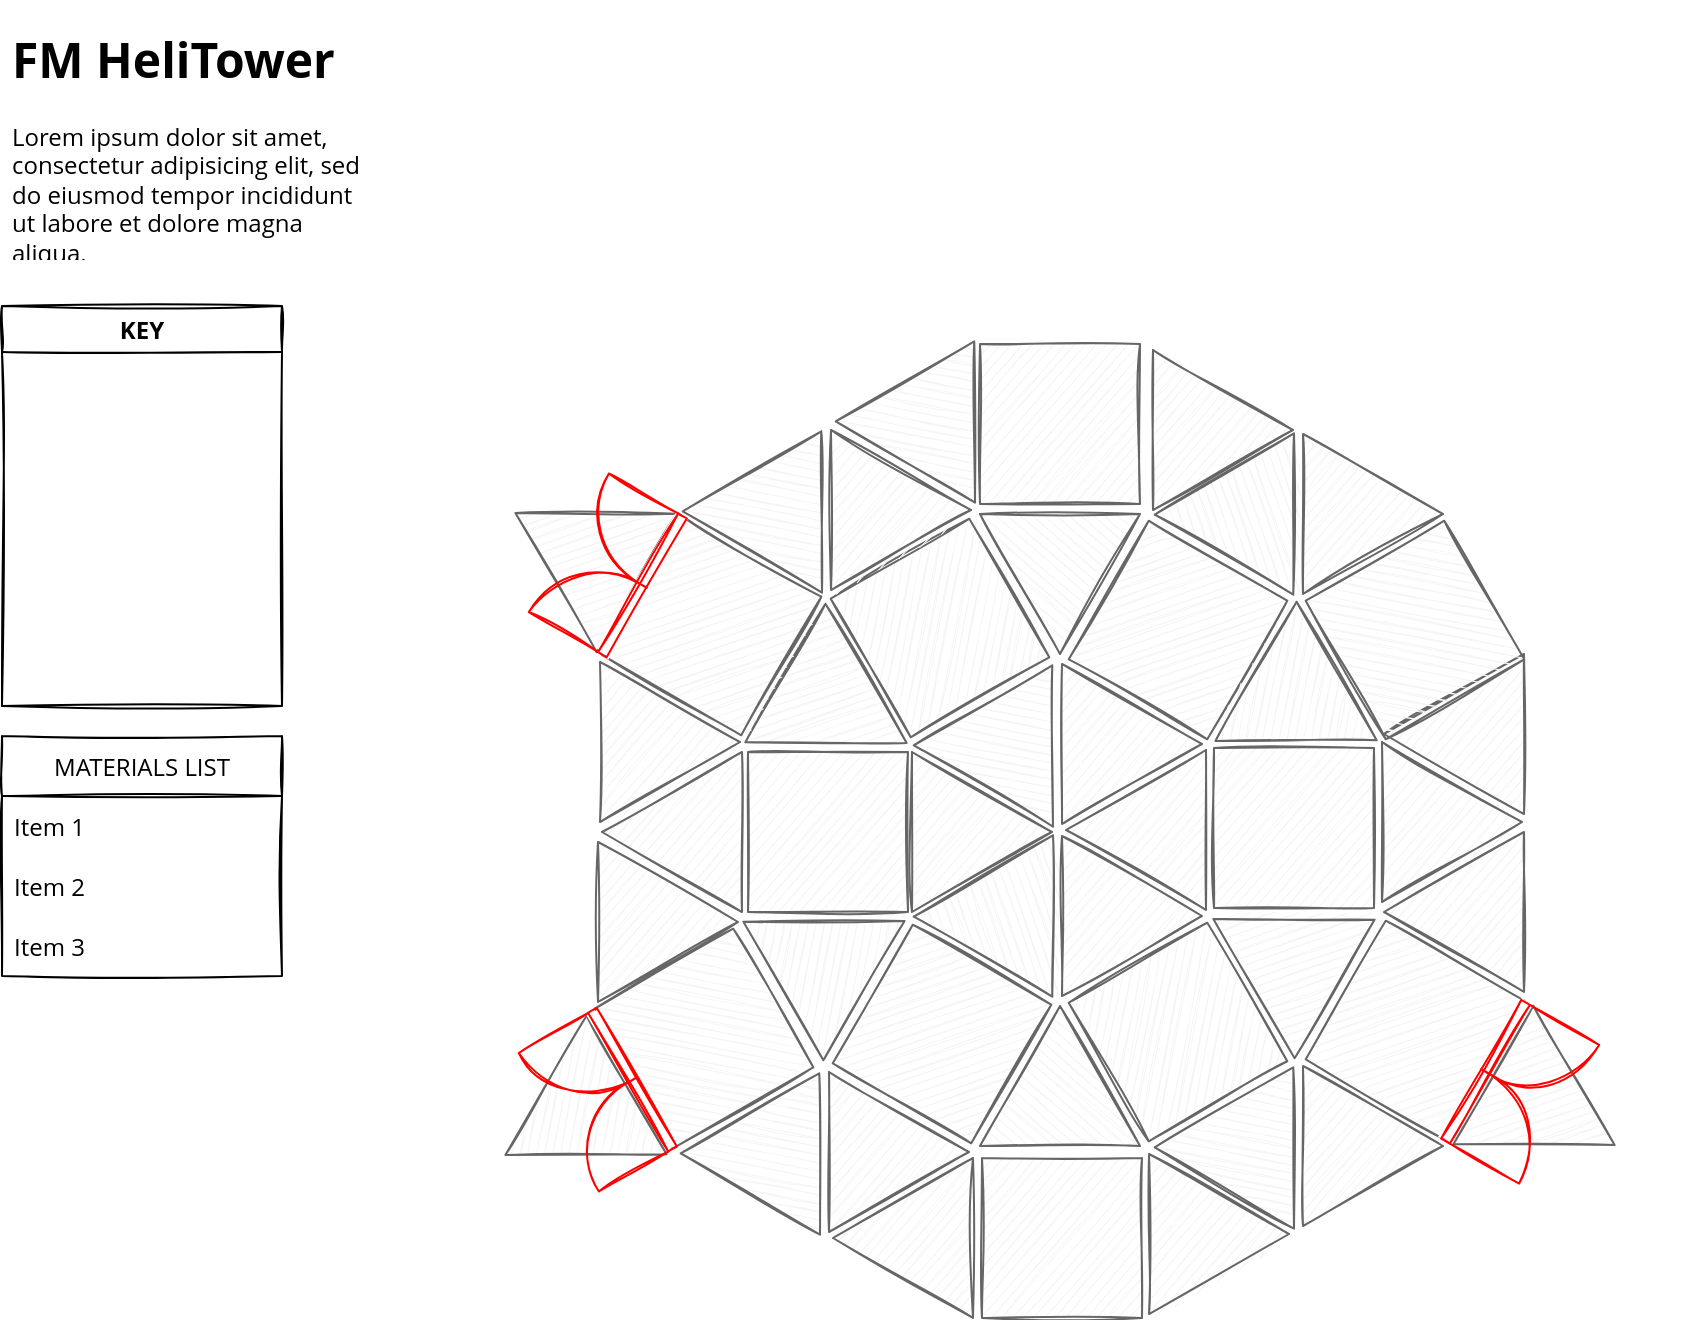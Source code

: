 <mxfile version="15.9.4" type="github">
  <diagram id="TTCX6_-geniZRcMNhM9k" name="Page-1">
    <mxGraphModel dx="946" dy="541" grid="1" gridSize="10" guides="1" tooltips="1" connect="1" arrows="1" fold="1" page="1" pageScale="1" pageWidth="1100" pageHeight="850" math="0" shadow="0">
      <root>
        <mxCell id="0" />
        <mxCell id="1" parent="0" />
        <mxCell id="VQnZYBjSF4eU1Xg8U7Mv-1" value="" style="whiteSpace=wrap;html=1;aspect=fixed;sketch=1;fillColor=#f5f5f5;strokeColor=#666666;fontColor=#333333;" vertex="1" parent="1">
          <mxGeometry x="393" y="386" width="80" height="80" as="geometry" />
        </mxCell>
        <mxCell id="VQnZYBjSF4eU1Xg8U7Mv-2" value="" style="triangle;whiteSpace=wrap;html=1;sketch=1;fillColor=#f5f5f5;fontColor=#333333;strokeColor=#666666;rotation=60;" vertex="1" parent="1">
          <mxGeometry x="493" y="353" width="70" height="80" as="geometry" />
        </mxCell>
        <mxCell id="VQnZYBjSF4eU1Xg8U7Mv-3" value="" style="triangle;whiteSpace=wrap;html=1;sketch=1;fillColor=#f5f5f5;fontColor=#333333;strokeColor=#666666;rotation=0;" vertex="1" parent="1">
          <mxGeometry x="475" y="386" width="70" height="80" as="geometry" />
        </mxCell>
        <mxCell id="VQnZYBjSF4eU1Xg8U7Mv-4" value="" style="triangle;whiteSpace=wrap;html=1;sketch=1;fillColor=#f5f5f5;fontColor=#333333;strokeColor=#666666;rotation=-60;" vertex="1" parent="1">
          <mxGeometry x="493" y="418" width="70" height="80" as="geometry" />
        </mxCell>
        <mxCell id="VQnZYBjSF4eU1Xg8U7Mv-5" value="" style="triangle;whiteSpace=wrap;html=1;sketch=1;fillColor=#f5f5f5;fontColor=#333333;strokeColor=#666666;rotation=0;" vertex="1" parent="1">
          <mxGeometry x="550" y="428" width="70" height="80" as="geometry" />
        </mxCell>
        <mxCell id="VQnZYBjSF4eU1Xg8U7Mv-6" value="" style="triangle;whiteSpace=wrap;html=1;sketch=1;fillColor=#f5f5f5;fontColor=#333333;strokeColor=#666666;rotation=0;" vertex="1" parent="1">
          <mxGeometry x="550" y="342" width="70" height="80" as="geometry" />
        </mxCell>
        <mxCell id="VQnZYBjSF4eU1Xg8U7Mv-7" value="" style="triangle;whiteSpace=wrap;html=1;sketch=1;fillColor=#f5f5f5;fontColor=#333333;strokeColor=#666666;rotation=-180;" vertex="1" parent="1">
          <mxGeometry x="552" y="385" width="70" height="80" as="geometry" />
        </mxCell>
        <mxCell id="VQnZYBjSF4eU1Xg8U7Mv-8" value="" style="whiteSpace=wrap;html=1;aspect=fixed;sketch=1;fillColor=#f5f5f5;strokeColor=#666666;fontColor=#333333;" vertex="1" parent="1">
          <mxGeometry x="626" y="384" width="80" height="80" as="geometry" />
        </mxCell>
        <mxCell id="VQnZYBjSF4eU1Xg8U7Mv-9" value="" style="whiteSpace=wrap;html=1;aspect=fixed;sketch=1;fillColor=#f5f5f5;strokeColor=#666666;fontColor=#333333;rotation=30;" vertex="1" parent="1">
          <mxGeometry x="450" y="487" width="80" height="80" as="geometry" />
        </mxCell>
        <mxCell id="VQnZYBjSF4eU1Xg8U7Mv-10" value="" style="whiteSpace=wrap;html=1;aspect=fixed;sketch=1;fillColor=#f5f5f5;strokeColor=#666666;fontColor=#333333;rotation=30;" vertex="1" parent="1">
          <mxGeometry x="568" y="285" width="80" height="80" as="geometry" />
        </mxCell>
        <mxCell id="VQnZYBjSF4eU1Xg8U7Mv-11" value="" style="whiteSpace=wrap;html=1;aspect=fixed;sketch=1;fillColor=#f5f5f5;strokeColor=#666666;fontColor=#333333;rotation=-30;" vertex="1" parent="1">
          <mxGeometry x="568" y="486" width="80" height="80" as="geometry" />
        </mxCell>
        <mxCell id="VQnZYBjSF4eU1Xg8U7Mv-12" value="" style="whiteSpace=wrap;html=1;aspect=fixed;sketch=1;fillColor=#f5f5f5;strokeColor=#666666;fontColor=#333333;rotation=-30;" vertex="1" parent="1">
          <mxGeometry x="449" y="284" width="80" height="80" as="geometry" />
        </mxCell>
        <mxCell id="VQnZYBjSF4eU1Xg8U7Mv-13" value="" style="triangle;whiteSpace=wrap;html=1;sketch=1;fillColor=#f5f5f5;fontColor=#333333;strokeColor=#666666;rotation=-90;" vertex="1" parent="1">
          <mxGeometry x="514" y="508" width="70" height="80" as="geometry" />
        </mxCell>
        <mxCell id="VQnZYBjSF4eU1Xg8U7Mv-14" value="" style="triangle;whiteSpace=wrap;html=1;sketch=1;fillColor=#f5f5f5;fontColor=#333333;strokeColor=#666666;rotation=90;" vertex="1" parent="1">
          <mxGeometry x="514" y="262" width="70" height="80" as="geometry" />
        </mxCell>
        <mxCell id="VQnZYBjSF4eU1Xg8U7Mv-15" value="" style="triangle;whiteSpace=wrap;html=1;sketch=1;fillColor=#f5f5f5;fontColor=#333333;strokeColor=#666666;rotation=-150;" vertex="1" parent="1">
          <mxGeometry x="621" y="447" width="70" height="80" as="geometry" />
        </mxCell>
        <mxCell id="VQnZYBjSF4eU1Xg8U7Mv-16" value="" style="triangle;whiteSpace=wrap;html=1;sketch=1;fillColor=#f5f5f5;fontColor=#333333;strokeColor=#666666;rotation=-30;" vertex="1" parent="1">
          <mxGeometry x="406" y="448" width="70" height="80" as="geometry" />
        </mxCell>
        <mxCell id="VQnZYBjSF4eU1Xg8U7Mv-17" value="" style="triangle;whiteSpace=wrap;html=1;sketch=1;fillColor=#f5f5f5;fontColor=#333333;strokeColor=#666666;rotation=30;" vertex="1" parent="1">
          <mxGeometry x="407" y="324" width="70" height="80" as="geometry" />
        </mxCell>
        <mxCell id="VQnZYBjSF4eU1Xg8U7Mv-18" value="" style="triangle;whiteSpace=wrap;html=1;sketch=1;fillColor=#f5f5f5;fontColor=#333333;strokeColor=#666666;rotation=150;" vertex="1" parent="1">
          <mxGeometry x="622" y="323" width="70" height="80" as="geometry" />
        </mxCell>
        <mxCell id="VQnZYBjSF4eU1Xg8U7Mv-19" value="&lt;h1&gt;&lt;font face=&quot;Open Sans&quot;&gt;FM HeliTower&lt;/font&gt;&lt;/h1&gt;&lt;p&gt;&lt;font face=&quot;Open Sans&quot; data-font-src=&quot;https://fonts.googleapis.com/css?family=Open+Sans&quot;&gt;Lorem ipsum dolor sit amet, consectetur adipisicing elit, sed do eiusmod tempor incididunt ut labore et dolore magna aliqua.&lt;/font&gt;&lt;/p&gt;" style="text;html=1;strokeColor=none;fillColor=none;spacing=5;spacingTop=-20;whiteSpace=wrap;overflow=hidden;rounded=0;sketch=1;" vertex="1" parent="1">
          <mxGeometry x="20" y="20" width="190" height="120" as="geometry" />
        </mxCell>
        <mxCell id="VQnZYBjSF4eU1Xg8U7Mv-20" value="" style="triangle;whiteSpace=wrap;html=1;sketch=1;fillColor=#f5f5f5;fontColor=#333333;strokeColor=#666666;rotation=0;" vertex="1" parent="1">
          <mxGeometry x="595.5" y="185" width="70" height="80" as="geometry" />
        </mxCell>
        <mxCell id="VQnZYBjSF4eU1Xg8U7Mv-21" value="" style="triangle;whiteSpace=wrap;html=1;sketch=1;fillColor=#f5f5f5;fontColor=#333333;strokeColor=#666666;rotation=-60;" vertex="1" parent="1">
          <mxGeometry x="613.5" y="217" width="70" height="80" as="geometry" />
        </mxCell>
        <mxCell id="VQnZYBjSF4eU1Xg8U7Mv-22" value="" style="triangle;whiteSpace=wrap;html=1;sketch=1;fillColor=#f5f5f5;fontColor=#333333;strokeColor=#666666;rotation=0;" vertex="1" parent="1">
          <mxGeometry x="670.5" y="227" width="70" height="80" as="geometry" />
        </mxCell>
        <mxCell id="VQnZYBjSF4eU1Xg8U7Mv-23" value="" style="triangle;whiteSpace=wrap;html=1;sketch=1;fillColor=#f5f5f5;fontColor=#333333;strokeColor=#666666;rotation=60;" vertex="1" parent="1">
          <mxGeometry x="376.5" y="557" width="70" height="80" as="geometry" />
        </mxCell>
        <mxCell id="VQnZYBjSF4eU1Xg8U7Mv-24" value="" style="triangle;whiteSpace=wrap;html=1;sketch=1;fillColor=#f5f5f5;fontColor=#333333;strokeColor=#666666;rotation=0;" vertex="1" parent="1">
          <mxGeometry x="433.5" y="546" width="70" height="80" as="geometry" />
        </mxCell>
        <mxCell id="VQnZYBjSF4eU1Xg8U7Mv-25" value="" style="triangle;whiteSpace=wrap;html=1;sketch=1;fillColor=#f5f5f5;fontColor=#333333;strokeColor=#666666;rotation=-180;" vertex="1" parent="1">
          <mxGeometry x="435.5" y="589" width="70" height="80" as="geometry" />
        </mxCell>
        <mxCell id="VQnZYBjSF4eU1Xg8U7Mv-27" value="" style="triangle;whiteSpace=wrap;html=1;sketch=1;fillColor=#f5f5f5;fontColor=#333333;strokeColor=#666666;rotation=0;" vertex="1" parent="1">
          <mxGeometry x="319" y="341" width="70" height="80" as="geometry" />
        </mxCell>
        <mxCell id="VQnZYBjSF4eU1Xg8U7Mv-28" value="" style="triangle;whiteSpace=wrap;html=1;sketch=1;fillColor=#f5f5f5;fontColor=#333333;strokeColor=#666666;rotation=-180;" vertex="1" parent="1">
          <mxGeometry x="320" y="386" width="70" height="80" as="geometry" />
        </mxCell>
        <mxCell id="VQnZYBjSF4eU1Xg8U7Mv-29" value="" style="triangle;whiteSpace=wrap;html=1;sketch=1;fillColor=#f5f5f5;fontColor=#333333;strokeColor=#666666;rotation=0;" vertex="1" parent="1">
          <mxGeometry x="318" y="431" width="70" height="80" as="geometry" />
        </mxCell>
        <mxCell id="VQnZYBjSF4eU1Xg8U7Mv-30" value="" style="triangle;whiteSpace=wrap;html=1;sketch=1;fillColor=#f5f5f5;fontColor=#333333;strokeColor=#666666;rotation=0;" vertex="1" parent="1">
          <mxGeometry x="710" y="381" width="70" height="80" as="geometry" />
        </mxCell>
        <mxCell id="VQnZYBjSF4eU1Xg8U7Mv-31" value="" style="triangle;whiteSpace=wrap;html=1;sketch=1;fillColor=#f5f5f5;fontColor=#333333;strokeColor=#666666;rotation=-180;" vertex="1" parent="1">
          <mxGeometry x="711" y="426" width="70" height="80" as="geometry" />
        </mxCell>
        <mxCell id="VQnZYBjSF4eU1Xg8U7Mv-32" value="" style="triangle;whiteSpace=wrap;html=1;sketch=1;fillColor=#f5f5f5;fontColor=#333333;strokeColor=#666666;rotation=-180;" vertex="1" parent="1">
          <mxGeometry x="711" y="337" width="70" height="80" as="geometry" />
        </mxCell>
        <mxCell id="VQnZYBjSF4eU1Xg8U7Mv-33" value="" style="triangle;whiteSpace=wrap;html=1;sketch=1;fillColor=#f5f5f5;fontColor=#333333;strokeColor=#666666;rotation=60;" vertex="1" parent="1">
          <mxGeometry x="377.5" y="236" width="70" height="80" as="geometry" />
        </mxCell>
        <mxCell id="VQnZYBjSF4eU1Xg8U7Mv-34" value="" style="triangle;whiteSpace=wrap;html=1;sketch=1;fillColor=#f5f5f5;fontColor=#333333;strokeColor=#666666;rotation=0;" vertex="1" parent="1">
          <mxGeometry x="434.5" y="225" width="70" height="80" as="geometry" />
        </mxCell>
        <mxCell id="VQnZYBjSF4eU1Xg8U7Mv-35" value="" style="triangle;whiteSpace=wrap;html=1;sketch=1;fillColor=#f5f5f5;fontColor=#333333;strokeColor=#666666;rotation=60;" vertex="1" parent="1">
          <mxGeometry x="613.5" y="554" width="70" height="80" as="geometry" />
        </mxCell>
        <mxCell id="VQnZYBjSF4eU1Xg8U7Mv-36" value="" style="triangle;whiteSpace=wrap;html=1;sketch=1;fillColor=#f5f5f5;fontColor=#333333;strokeColor=#666666;rotation=0;" vertex="1" parent="1">
          <mxGeometry x="670.5" y="543" width="70" height="80" as="geometry" />
        </mxCell>
        <mxCell id="VQnZYBjSF4eU1Xg8U7Mv-37" value="" style="triangle;whiteSpace=wrap;html=1;sketch=1;fillColor=#f5f5f5;fontColor=#333333;strokeColor=#666666;rotation=0;" vertex="1" parent="1">
          <mxGeometry x="593.5" y="587" width="70" height="80" as="geometry" />
        </mxCell>
        <mxCell id="VQnZYBjSF4eU1Xg8U7Mv-38" value="" style="triangle;whiteSpace=wrap;html=1;sketch=1;fillColor=#f5f5f5;fontColor=#333333;strokeColor=#666666;rotation=60;" vertex="1" parent="1">
          <mxGeometry x="454" y="191" width="70" height="80" as="geometry" />
        </mxCell>
        <mxCell id="VQnZYBjSF4eU1Xg8U7Mv-39" value="" style="whiteSpace=wrap;html=1;aspect=fixed;sketch=1;fillColor=#f5f5f5;strokeColor=#666666;fontColor=#333333;rotation=0;" vertex="1" parent="1">
          <mxGeometry x="510" y="589" width="80" height="80" as="geometry" />
        </mxCell>
        <mxCell id="VQnZYBjSF4eU1Xg8U7Mv-40" value="" style="whiteSpace=wrap;html=1;aspect=fixed;sketch=1;fillColor=#f5f5f5;strokeColor=#666666;fontColor=#333333;rotation=0;" vertex="1" parent="1">
          <mxGeometry x="509" y="182" width="80" height="80" as="geometry" />
        </mxCell>
        <mxCell id="VQnZYBjSF4eU1Xg8U7Mv-41" value="" style="whiteSpace=wrap;html=1;aspect=fixed;sketch=1;fillColor=#f5f5f5;strokeColor=#666666;fontColor=#333333;rotation=30;" vertex="1" parent="1">
          <mxGeometry x="335" y="283" width="80" height="80" as="geometry" />
        </mxCell>
        <mxCell id="VQnZYBjSF4eU1Xg8U7Mv-42" value="" style="whiteSpace=wrap;html=1;aspect=fixed;sketch=1;fillColor=#f5f5f5;strokeColor=#666666;fontColor=#333333;rotation=30;" vertex="1" parent="1">
          <mxGeometry x="686.5" y="485" width="80" height="80" as="geometry" />
        </mxCell>
        <mxCell id="VQnZYBjSF4eU1Xg8U7Mv-43" value="" style="whiteSpace=wrap;html=1;aspect=fixed;sketch=1;fillColor=#f5f5f5;strokeColor=#666666;fontColor=#333333;rotation=60;" vertex="1" parent="1">
          <mxGeometry x="331" y="489" width="80" height="80" as="geometry" />
        </mxCell>
        <mxCell id="VQnZYBjSF4eU1Xg8U7Mv-44" value="" style="whiteSpace=wrap;html=1;aspect=fixed;sketch=1;fillColor=#f5f5f5;strokeColor=#666666;fontColor=#333333;rotation=60;" vertex="1" parent="1">
          <mxGeometry x="686.5" y="285" width="80" height="80" as="geometry" />
        </mxCell>
        <mxCell id="VQnZYBjSF4eU1Xg8U7Mv-45" value="MATERIALS LIST" style="swimlane;fontStyle=0;childLayout=stackLayout;horizontal=1;startSize=30;horizontalStack=0;resizeParent=1;resizeParentMax=0;resizeLast=0;collapsible=1;marginBottom=0;sketch=1;fontFamily=Open Sans;fontSource=https%3A%2F%2Ffonts.googleapis.com%2Fcss%3Ffamily%3DOpen%2BSans;" vertex="1" parent="1">
          <mxGeometry x="20" y="378" width="140" height="120" as="geometry" />
        </mxCell>
        <mxCell id="VQnZYBjSF4eU1Xg8U7Mv-46" value="Item 1" style="text;strokeColor=none;fillColor=none;align=left;verticalAlign=middle;spacingLeft=4;spacingRight=4;overflow=hidden;points=[[0,0.5],[1,0.5]];portConstraint=eastwest;rotatable=0;sketch=1;fontFamily=Open Sans;fontSource=https%3A%2F%2Ffonts.googleapis.com%2Fcss%3Ffamily%3DOpen%2BSans;" vertex="1" parent="VQnZYBjSF4eU1Xg8U7Mv-45">
          <mxGeometry y="30" width="140" height="30" as="geometry" />
        </mxCell>
        <mxCell id="VQnZYBjSF4eU1Xg8U7Mv-47" value="Item 2" style="text;strokeColor=none;fillColor=none;align=left;verticalAlign=middle;spacingLeft=4;spacingRight=4;overflow=hidden;points=[[0,0.5],[1,0.5]];portConstraint=eastwest;rotatable=0;sketch=1;fontFamily=Open Sans;fontSource=https%3A%2F%2Ffonts.googleapis.com%2Fcss%3Ffamily%3DOpen%2BSans;" vertex="1" parent="VQnZYBjSF4eU1Xg8U7Mv-45">
          <mxGeometry y="60" width="140" height="30" as="geometry" />
        </mxCell>
        <mxCell id="VQnZYBjSF4eU1Xg8U7Mv-48" value="Item 3" style="text;strokeColor=none;fillColor=none;align=left;verticalAlign=middle;spacingLeft=4;spacingRight=4;overflow=hidden;points=[[0,0.5],[1,0.5]];portConstraint=eastwest;rotatable=0;sketch=1;fontFamily=Open Sans;fontSource=https%3A%2F%2Ffonts.googleapis.com%2Fcss%3Ffamily%3DOpen%2BSans;" vertex="1" parent="VQnZYBjSF4eU1Xg8U7Mv-45">
          <mxGeometry y="90" width="140" height="30" as="geometry" />
        </mxCell>
        <mxCell id="VQnZYBjSF4eU1Xg8U7Mv-49" value="KEY" style="swimlane;sketch=1;fontFamily=Open Sans;fontSource=https%3A%2F%2Ffonts.googleapis.com%2Fcss%3Ffamily%3DOpen%2BSans;" vertex="1" parent="1">
          <mxGeometry x="20" y="163" width="140" height="200" as="geometry" />
        </mxCell>
        <mxCell id="VQnZYBjSF4eU1Xg8U7Mv-52" value="" style="group" vertex="1" connectable="0" parent="1">
          <mxGeometry x="251.689" y="513.984" width="105.714" height="108.157" as="geometry" />
        </mxCell>
        <mxCell id="VQnZYBjSF4eU1Xg8U7Mv-26" value="" style="triangle;whiteSpace=wrap;html=1;sketch=1;fillColor=#f5f5f5;fontColor=#333333;strokeColor=#666666;rotation=-210;" vertex="1" parent="VQnZYBjSF4eU1Xg8U7Mv-52">
          <mxGeometry x="15.311" y="16.016" width="70" height="80" as="geometry" />
        </mxCell>
        <mxCell id="VQnZYBjSF4eU1Xg8U7Mv-51" value="" style="verticalLabelPosition=bottom;html=1;verticalAlign=top;align=center;shape=mxgraph.floorplan.doorDouble;aspect=fixed;sketch=1;fontFamily=Open Sans;fontSource=https%3A%2F%2Ffonts.googleapis.com%2Fcss%3Ffamily%3DOpen%2BSans;strokeColor=#FF0000;rotation=60;" vertex="1" parent="VQnZYBjSF4eU1Xg8U7Mv-52">
          <mxGeometry x="27.311" y="24.016" width="80" height="42.5" as="geometry" />
        </mxCell>
        <mxCell id="VQnZYBjSF4eU1Xg8U7Mv-53" value="" style="group;rotation=60;" vertex="1" connectable="0" parent="1">
          <mxGeometry x="256.999" y="231.004" width="105.714" height="108.157" as="geometry" />
        </mxCell>
        <mxCell id="VQnZYBjSF4eU1Xg8U7Mv-54" value="" style="triangle;whiteSpace=wrap;html=1;sketch=1;fillColor=#f5f5f5;fontColor=#333333;strokeColor=#666666;rotation=-150;" vertex="1" parent="VQnZYBjSF4eU1Xg8U7Mv-53">
          <mxGeometry x="15" y="13" width="70" height="80" as="geometry" />
        </mxCell>
        <mxCell id="VQnZYBjSF4eU1Xg8U7Mv-55" value="" style="verticalLabelPosition=bottom;html=1;verticalAlign=top;align=center;shape=mxgraph.floorplan.doorDouble;aspect=fixed;sketch=1;fontFamily=Open Sans;fontSource=https%3A%2F%2Ffonts.googleapis.com%2Fcss%3Ffamily%3DOpen%2BSans;strokeColor=#FF0000;rotation=120;" vertex="1" parent="VQnZYBjSF4eU1Xg8U7Mv-53">
          <mxGeometry x="27" y="41" width="80" height="42.5" as="geometry" />
        </mxCell>
        <mxCell id="VQnZYBjSF4eU1Xg8U7Mv-56" value="" style="group;rotation=-120;" vertex="1" connectable="0" parent="1">
          <mxGeometry x="739.999" y="510.004" width="105.714" height="108.157" as="geometry" />
        </mxCell>
        <mxCell id="VQnZYBjSF4eU1Xg8U7Mv-57" value="" style="triangle;whiteSpace=wrap;html=1;sketch=1;fillColor=#f5f5f5;fontColor=#333333;strokeColor=#666666;rotation=-330;" vertex="1" parent="VQnZYBjSF4eU1Xg8U7Mv-56">
          <mxGeometry x="21" y="15" width="70" height="80" as="geometry" />
        </mxCell>
        <mxCell id="VQnZYBjSF4eU1Xg8U7Mv-58" value="" style="verticalLabelPosition=bottom;html=1;verticalAlign=top;align=center;shape=mxgraph.floorplan.doorDouble;aspect=fixed;sketch=1;fontFamily=Open Sans;fontSource=https%3A%2F%2Ffonts.googleapis.com%2Fcss%3Ffamily%3DOpen%2BSans;strokeColor=#FF0000;rotation=-60;" vertex="1" parent="VQnZYBjSF4eU1Xg8U7Mv-56">
          <mxGeometry x="-2" y="24" width="80" height="42.5" as="geometry" />
        </mxCell>
      </root>
    </mxGraphModel>
  </diagram>
</mxfile>
